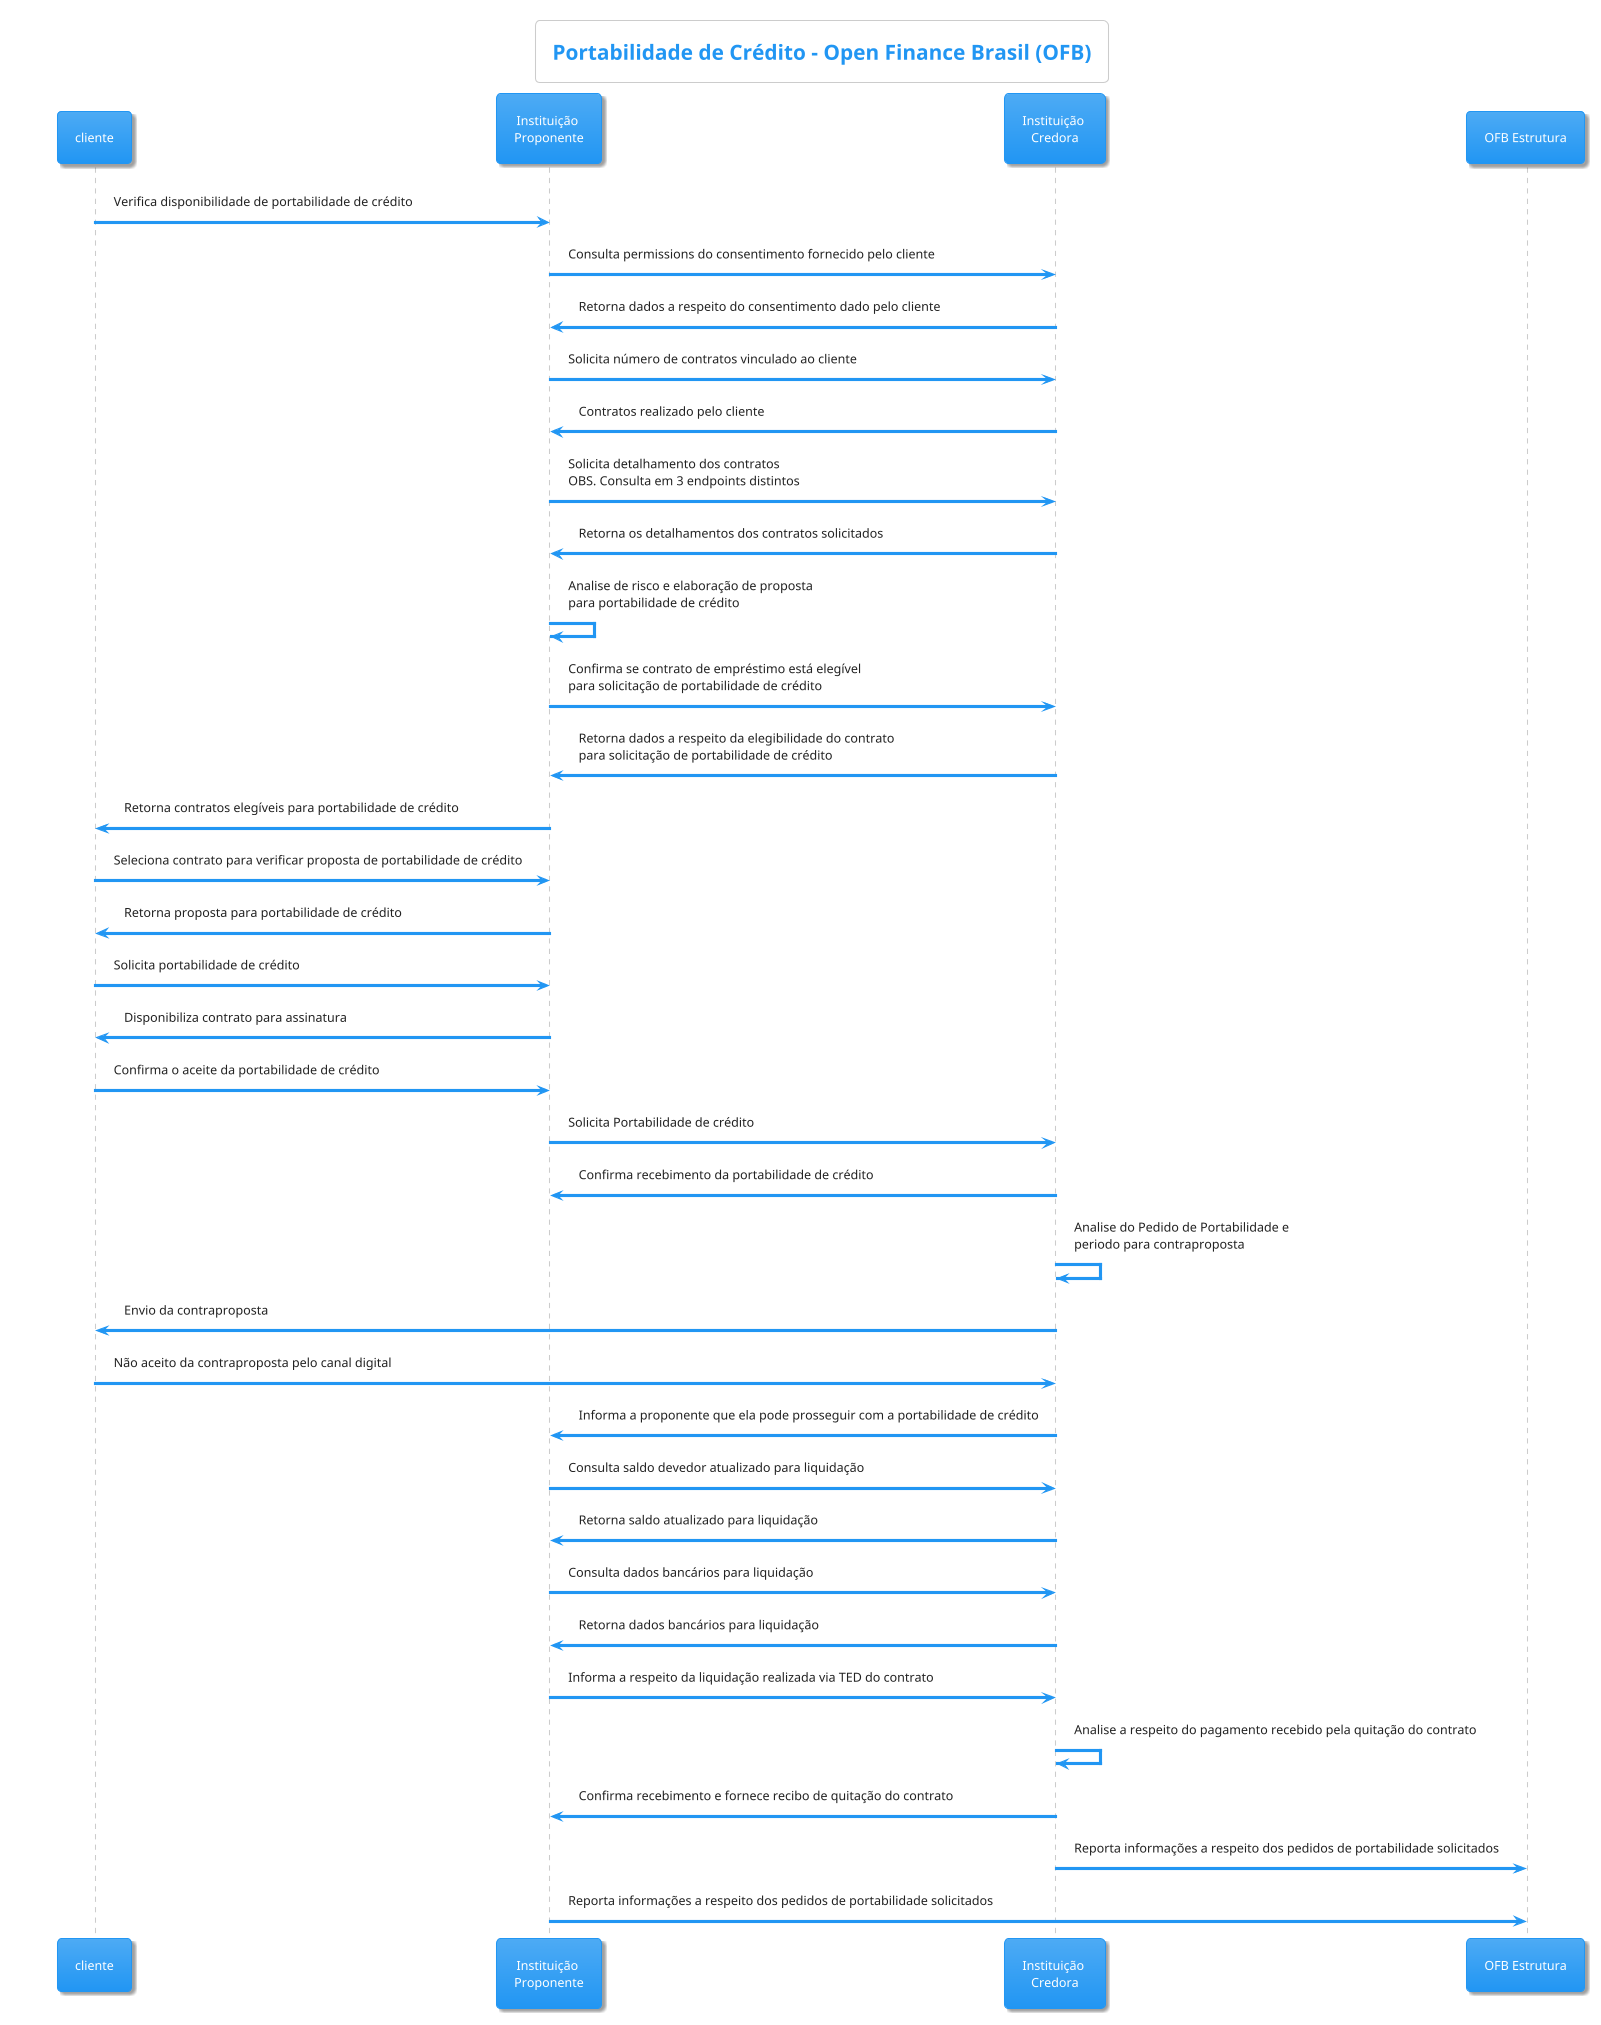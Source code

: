 @startuml
!theme materia
title Portabilidade de Crédito - Open Finance Brasil (OFB)
"cliente" ->  "Instituição \nProponente" : Verifica disponibilidade de portabilidade de crédito
"Instituição \nProponente" ->  "Instituição \nCredora" : Consulta permissions do consentimento fornecido pelo cliente
"Instituição \nCredora" -> "Instituição \nProponente" : Retorna dados a respeito do consentimento dado pelo cliente
"Instituição \nProponente" ->  "Instituição \nCredora" : Solicita número de contratos vinculado ao cliente
"Instituição \nCredora" -> "Instituição \nProponente" : Contratos realizado pelo cliente
"Instituição \nProponente" ->  "Instituição \nCredora" : Solicita detalhamento dos contratos \nOBS. Consulta em 3 endpoints distintos
"Instituição \nCredora" -> "Instituição \nProponente" : Retorna os detalhamentos dos contratos solicitados
"Instituição \nProponente" ->  "Instituição \nProponente" : Analise de risco e elaboração de proposta \npara portabilidade de crédito
"Instituição \nProponente" ->  "Instituição \nCredora" : Confirma se contrato de empréstimo está elegível \npara solicitação de portabilidade de crédito
"Instituição \nCredora" -> "Instituição \nProponente" : Retorna dados a respeito da elegibilidade do contrato \npara solicitação de portabilidade de crédito
"Instituição \nProponente" -> "cliente"  : Retorna contratos elegíveis para portabilidade de crédito
"cliente" ->  "Instituição \nProponente" : Seleciona contrato para verificar proposta de portabilidade de crédito
"Instituição \nProponente" -> "cliente"  : Retorna proposta para portabilidade de crédito
"cliente" ->  "Instituição \nProponente" : Solicita portabilidade de crédito
"Instituição \nProponente" -> "cliente"  : Disponibiliza contrato para assinatura
"cliente" ->  "Instituição \nProponente" : Confirma o aceite da portabilidade de crédito
"Instituição \nProponente" -> "Instituição \nCredora"  : Solicita Portabilidade de crédito
"Instituição \nCredora" -> "Instituição \nProponente"  : Confirma recebimento da portabilidade de crédito
"Instituição \nCredora" -> "Instituição \nCredora"  : Analise do Pedido de Portabilidade e \nperiodo para contraproposta
"Instituição \nCredora" -> "cliente"  : Envio da contraproposta
"cliente" -> "Instituição \nCredora"  : Não aceito da contraproposta pelo canal digital
"Instituição \nCredora" -> "Instituição \nProponente"  : Informa a proponente que ela pode prosseguir com a portabilidade de crédito
"Instituição \nProponente" -> "Instituição \nCredora"  : Consulta saldo devedor atualizado para liquidação
"Instituição \nCredora" -> "Instituição \nProponente"  : Retorna saldo atualizado para liquidação
"Instituição \nProponente" -> "Instituição \nCredora"  : Consulta dados bancários para liquidação
"Instituição \nCredora" -> "Instituição \nProponente"  : Retorna dados bancários para liquidação
"Instituição \nProponente" -> "Instituição \nCredora"  : Informa a respeito da liquidação realizada via TED do contrato
"Instituição \nCredora" -> "Instituição \nCredora"  : Analise a respeito do pagamento recebido pela quitação do contrato
"Instituição \nCredora" -> "Instituição \nProponente"  : Confirma recebimento e fornece recibo de quitação do contrato
"Instituição \nCredora" -> "OFB Estrutura"  : Reporta informações a respeito dos pedidos de portabilidade solicitados
"Instituição \nProponente" -> "OFB Estrutura"  : Reporta informações a respeito dos pedidos de portabilidade solicitados
@enduml